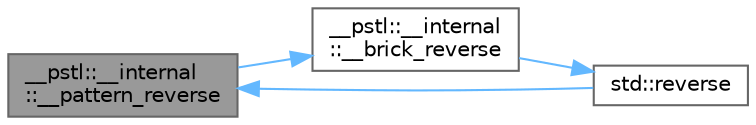 digraph "__pstl::__internal::__pattern_reverse"
{
 // LATEX_PDF_SIZE
  bgcolor="transparent";
  edge [fontname=Helvetica,fontsize=10,labelfontname=Helvetica,labelfontsize=10];
  node [fontname=Helvetica,fontsize=10,shape=box,height=0.2,width=0.4];
  rankdir="LR";
  Node1 [id="Node000001",label="__pstl::__internal\l::__pattern_reverse",height=0.2,width=0.4,color="gray40", fillcolor="grey60", style="filled", fontcolor="black",tooltip=" "];
  Node1 -> Node2 [id="edge7_Node000001_Node000002",color="steelblue1",style="solid",tooltip=" "];
  Node2 [id="Node000002",label="__pstl::__internal\l::__brick_reverse",height=0.2,width=0.4,color="grey40", fillcolor="white", style="filled",URL="$namespace____pstl_1_1____internal.html#a9faf5b36fe9b02dad4ff616e418d8bdd",tooltip=" "];
  Node2 -> Node3 [id="edge8_Node000002_Node000003",color="steelblue1",style="solid",tooltip=" "];
  Node3 [id="Node000003",label="std::reverse",height=0.2,width=0.4,color="grey40", fillcolor="white", style="filled",URL="$namespacestd.html#a66cd7f2a58b728c4a8f98ca025941719",tooltip=" "];
  Node3 -> Node1 [id="edge9_Node000003_Node000001",color="steelblue1",style="solid",tooltip=" "];
}
